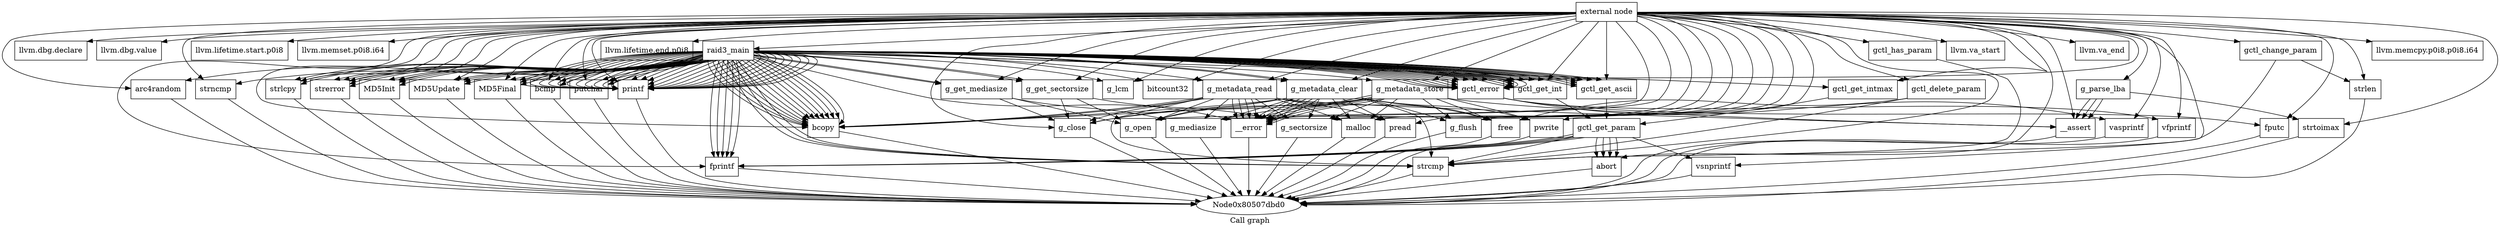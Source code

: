 digraph "Call graph" {
	label="Call graph";

	Node0x80507dba0 [shape=record,label="{external node}"];
	Node0x80507dba0 -> Node0x80507dc30;
	Node0x80507dba0 -> Node0x80507e5f0;
	Node0x80507dba0 -> Node0x80507e650;
	Node0x80507dba0 -> Node0x80507dd50;
	Node0x80507dba0 -> Node0x80507e6b0;
	Node0x80507dba0 -> Node0x80507e710;
	Node0x80507dba0 -> Node0x80507de70;
	Node0x80507dba0 -> Node0x80507ded0;
	Node0x80507dba0 -> Node0x80507e050;
	Node0x80507dba0 -> Node0x80507e0b0;
	Node0x80507dba0 -> Node0x80507e1d0;
	Node0x80507dba0 -> Node0x80507e230;
	Node0x80507dba0 -> Node0x80507e290;
	Node0x80507dba0 -> Node0x80507e2f0;
	Node0x80507dba0 -> Node0x80507e350;
	Node0x80507dba0 -> Node0x80507e3b0;
	Node0x80507dba0 -> Node0x80507e770;
	Node0x80507dba0 -> Node0x80507e470;
	Node0x80507dba0 -> Node0x80507e530;
	Node0x80507dba0 -> Node0x80507e590;
	Node0x80507dba0 -> Node0x80507e110;
	Node0x80507dba0 -> Node0x80507de10;
	Node0x80507dba0 -> Node0x80507e7d0;
	Node0x80507dba0 -> Node0x80507e830;
	Node0x80507dba0 -> Node0x80507e890;
	Node0x80507dba0 -> Node0x80507df90;
	Node0x80507dba0 -> Node0x80507e8f0;
	Node0x80507dba0 -> Node0x80507e950;
	Node0x80507dba0 -> Node0x80507e9b0;
	Node0x80507dba0 -> Node0x80507dff0;
	Node0x80507dba0 -> Node0x80507ea10;
	Node0x80507dba0 -> Node0x80507e4d0;
	Node0x80507dba0 -> Node0x80507ea70;
	Node0x80507dba0 -> Node0x80507ead0;
	Node0x80507dba0 -> Node0x80507eb30;
	Node0x80507dba0 -> Node0x80507e410;
	Node0x80507dba0 -> Node0x80507eb90;
	Node0x80507dba0 -> Node0x80507ebf0;
	Node0x80507dba0 -> Node0x80507e170;
	Node0x80507dba0 -> Node0x80507dcf0;
	Node0x80507dba0 -> Node0x80507ed70;
	Node0x80507dba0 -> Node0x80507ec50;
	Node0x80507dba0 -> Node0x80507ecb0;
	Node0x80507dba0 -> Node0x80507ed10;
	Node0x80507dba0 -> Node0x80507edd0;
	Node0x80507dba0 -> Node0x80507ddb0;
	Node0x80507dba0 -> Node0x80507ee90;
	Node0x80507dba0 -> Node0x80507eef0;
	Node0x80507dba0 -> Node0x80507df30;
	Node0x80507dba0 -> Node0x80507dc90;
	Node0x80507dba0 -> Node0x80507ef50;
	Node0x80507dba0 -> Node0x80507efb0;
	Node0x80507dba0 -> Node0x80507f010;
	Node0x80507dba0 -> Node0x80507f070;
	Node0x80507dba0 -> Node0x80507f0d0;
	Node0x80507dc30 [shape=record,label="{raid3_main}"];
	Node0x80507dc30 -> Node0x80507dc90;
	Node0x80507dc30 -> Node0x80507dcf0;
	Node0x80507dc30 -> Node0x80507dd50;
	Node0x80507dc30 -> Node0x80507ddb0;
	Node0x80507dc30 -> Node0x80507dcf0;
	Node0x80507dc30 -> Node0x80507de10;
	Node0x80507dc30 -> Node0x80507dcf0;
	Node0x80507dc30 -> Node0x80507de70;
	Node0x80507dc30 -> Node0x80507dc90;
	Node0x80507dc30 -> Node0x80507de70;
	Node0x80507dc30 -> Node0x80507ded0;
	Node0x80507dc30 -> Node0x80507ddb0;
	Node0x80507dc30 -> Node0x80507ddb0;
	Node0x80507dc30 -> Node0x80507ddb0;
	Node0x80507dc30 -> Node0x80507ddb0;
	Node0x80507dc30 -> Node0x80507dcf0;
	Node0x80507dc30 -> Node0x80507ddb0;
	Node0x80507dc30 -> Node0x80507df30;
	Node0x80507dc30 -> Node0x80507dc90;
	Node0x80507dc30 -> Node0x80507df90;
	Node0x80507dc30 -> Node0x80507dff0;
	Node0x80507dc30 -> Node0x80507e050;
	Node0x80507dc30 -> Node0x80507e0b0;
	Node0x80507dc30 -> Node0x80507dcf0;
	Node0x80507dc30 -> Node0x80507e110;
	Node0x80507dc30 -> Node0x80507dcf0;
	Node0x80507dc30 -> Node0x80507dc90;
	Node0x80507dc30 -> Node0x80507e170;
	Node0x80507dc30 -> Node0x80507e0b0;
	Node0x80507dc30 -> Node0x80507dcf0;
	Node0x80507dc30 -> Node0x80507dc90;
	Node0x80507dc30 -> Node0x80507df90;
	Node0x80507dc30 -> Node0x80507dff0;
	Node0x80507dc30 -> Node0x80507e1d0;
	Node0x80507dc30 -> Node0x80507e230;
	Node0x80507dc30 -> Node0x80507de70;
	Node0x80507dc30 -> Node0x80507e290;
	Node0x80507dc30 -> Node0x80507e290;
	Node0x80507dc30 -> Node0x80507e290;
	Node0x80507dc30 -> Node0x80507e2f0;
	Node0x80507dc30 -> Node0x80507e350;
	Node0x80507dc30 -> Node0x80507e3b0;
	Node0x80507dc30 -> Node0x80507e290;
	Node0x80507dc30 -> Node0x80507e410;
	Node0x80507dc30 -> Node0x80507e0b0;
	Node0x80507dc30 -> Node0x80507e1d0;
	Node0x80507dc30 -> Node0x80507dcf0;
	Node0x80507dc30 -> Node0x80507e470;
	Node0x80507dc30 -> Node0x80507dd50;
	Node0x80507dc30 -> Node0x80507ddb0;
	Node0x80507dc30 -> Node0x80507dcf0;
	Node0x80507dc30 -> Node0x80507dc90;
	Node0x80507dc30 -> Node0x80507e170;
	Node0x80507dc30 -> Node0x80507e0b0;
	Node0x80507dc30 -> Node0x80507e1d0;
	Node0x80507dc30 -> Node0x80507dcf0;
	Node0x80507dc30 -> Node0x80507e470;
	Node0x80507dc30 -> Node0x80507dd50;
	Node0x80507dc30 -> Node0x80507ddb0;
	Node0x80507dc30 -> Node0x80507dcf0;
	Node0x80507dc30 -> Node0x80507dc90;
	Node0x80507dc30 -> Node0x80507e4d0;
	Node0x80507dc30 -> Node0x80507e0b0;
	Node0x80507dc30 -> Node0x80507e1d0;
	Node0x80507dc30 -> Node0x80507dcf0;
	Node0x80507dc30 -> Node0x80507e290;
	Node0x80507dc30 -> Node0x80507e290;
	Node0x80507dc30 -> Node0x80507e290;
	Node0x80507dc30 -> Node0x80507e290;
	Node0x80507dc30 -> Node0x80507e2f0;
	Node0x80507dc30 -> Node0x80507e350;
	Node0x80507dc30 -> Node0x80507e3b0;
	Node0x80507dc30 -> Node0x80507e530;
	Node0x80507dc30 -> Node0x80507e290;
	Node0x80507dc30 -> Node0x80507e290;
	Node0x80507dc30 -> Node0x80507e290;
	Node0x80507dc30 -> Node0x80507e2f0;
	Node0x80507dc30 -> Node0x80507e350;
	Node0x80507dc30 -> Node0x80507e3b0;
	Node0x80507dc30 -> Node0x80507e530;
	Node0x80507dc30 -> Node0x80507e290;
	Node0x80507dc30 -> Node0x80507e290;
	Node0x80507dc30 -> Node0x80507e290;
	Node0x80507dc30 -> Node0x80507e2f0;
	Node0x80507dc30 -> Node0x80507e350;
	Node0x80507dc30 -> Node0x80507e3b0;
	Node0x80507dc30 -> Node0x80507e530;
	Node0x80507dc30 -> Node0x80507e1d0;
	Node0x80507dc30 -> Node0x80507dcf0;
	Node0x80507dc30 -> Node0x80507e470;
	Node0x80507dc30 -> Node0x80507e470;
	Node0x80507dc30 -> Node0x80507e470;
	Node0x80507dc30 -> Node0x80507e470;
	Node0x80507dc30 -> Node0x80507e470;
	Node0x80507dc30 -> Node0x80507e470;
	Node0x80507dc30 -> Node0x80507e470;
	Node0x80507dc30 -> Node0x80507e470;
	Node0x80507dc30 -> Node0x80507e470;
	Node0x80507dc30 -> Node0x80507e470;
	Node0x80507dc30 -> Node0x80507e470;
	Node0x80507dc30 -> Node0x80507e470;
	Node0x80507dc30 -> Node0x80507e470;
	Node0x80507dc30 -> Node0x80507e470;
	Node0x80507dc30 -> Node0x80507e470;
	Node0x80507dc30 -> Node0x80507e470;
	Node0x80507dc30 -> Node0x80507e470;
	Node0x80507dc30 -> Node0x80507e470;
	Node0x80507dc30 -> Node0x80507e590;
	Node0x80507dc30 -> Node0x80507e470;
	Node0x80507dc30 -> Node0x80507e470;
	Node0x80507dc30 -> Node0x80507e470;
	Node0x80507dc30 -> Node0x80507e470;
	Node0x80507dc30 -> Node0x80507e470;
	Node0x80507dc30 -> Node0x80507e590;
	Node0x80507dc30 -> Node0x80507e470;
	Node0x80507dc30 -> Node0x80507e470;
	Node0x80507dc30 -> Node0x80507e470;
	Node0x80507dc30 -> Node0x80507e590;
	Node0x80507dc30 -> Node0x80507dcf0;
	Node0x80507e5f0 [shape=record,label="{llvm.dbg.declare}"];
	Node0x80507e650 [shape=record,label="{llvm.dbg.value}"];
	Node0x80507dd50 [shape=record,label="{strcmp}"];
	Node0x80507dd50 -> Node0x80507dbd0;
	Node0x80507e6b0 [shape=record,label="{llvm.lifetime.start.p0i8}"];
	Node0x80507e710 [shape=record,label="{llvm.memset.p0i8.i64}"];
	Node0x80507de70 [shape=record,label="{strlcpy}"];
	Node0x80507de70 -> Node0x80507dbd0;
	Node0x80507ded0 [shape=record,label="{arc4random}"];
	Node0x80507ded0 -> Node0x80507dbd0;
	Node0x80507e050 [shape=record,label="{__error}"];
	Node0x80507e050 -> Node0x80507dbd0;
	Node0x80507e0b0 [shape=record,label="{strerror}"];
	Node0x80507e0b0 -> Node0x80507dbd0;
	Node0x80507e1d0 [shape=record,label="{fprintf}"];
	Node0x80507e1d0 -> Node0x80507dbd0;
	Node0x80507e230 [shape=record,label="{strncmp}"];
	Node0x80507e230 -> Node0x80507dbd0;
	Node0x80507e290 [shape=record,label="{bcopy}"];
	Node0x80507e290 -> Node0x80507dbd0;
	Node0x80507e2f0 [shape=record,label="{MD5Init}"];
	Node0x80507e2f0 -> Node0x80507dbd0;
	Node0x80507e350 [shape=record,label="{MD5Update}"];
	Node0x80507e350 -> Node0x80507dbd0;
	Node0x80507e3b0 [shape=record,label="{MD5Final}"];
	Node0x80507e3b0 -> Node0x80507dbd0;
	Node0x80507e770 [shape=record,label="{llvm.lifetime.end.p0i8}"];
	Node0x80507e470 [shape=record,label="{printf}"];
	Node0x80507e470 -> Node0x80507dbd0;
	Node0x80507e530 [shape=record,label="{bcmp}"];
	Node0x80507e530 -> Node0x80507dbd0;
	Node0x80507e590 [shape=record,label="{putchar}"];
	Node0x80507e590 -> Node0x80507dbd0;
	Node0x80507e110 [shape=record,label="{g_lcm}"];
	Node0x80507de10 [shape=record,label="{bitcount32}"];
	Node0x80507e7d0 [shape=record,label="{g_parse_lba}"];
	Node0x80507e7d0 -> Node0x80507e830;
	Node0x80507e7d0 -> Node0x80507e830;
	Node0x80507e7d0 -> Node0x80507e830;
	Node0x80507e7d0 -> Node0x80507e890;
	Node0x80507e830 [shape=record,label="{__assert}"];
	Node0x80507e830 -> Node0x80507dbd0;
	Node0x80507e890 [shape=record,label="{strtoimax}"];
	Node0x80507e890 -> Node0x80507dbd0;
	Node0x80507df90 [shape=record,label="{g_get_mediasize}"];
	Node0x80507df90 -> Node0x80507e8f0;
	Node0x80507df90 -> Node0x80507e950;
	Node0x80507df90 -> Node0x80507e9b0;
	Node0x80507e8f0 [shape=record,label="{g_open}"];
	Node0x80507e8f0 -> Node0x80507dbd0;
	Node0x80507e950 [shape=record,label="{g_mediasize}"];
	Node0x80507e950 -> Node0x80507dbd0;
	Node0x80507e9b0 [shape=record,label="{g_close}"];
	Node0x80507e9b0 -> Node0x80507dbd0;
	Node0x80507dff0 [shape=record,label="{g_get_sectorsize}"];
	Node0x80507dff0 -> Node0x80507e8f0;
	Node0x80507dff0 -> Node0x80507ea10;
	Node0x80507dff0 -> Node0x80507e9b0;
	Node0x80507ea10 [shape=record,label="{g_sectorsize}"];
	Node0x80507ea10 -> Node0x80507dbd0;
	Node0x80507e4d0 [shape=record,label="{g_metadata_read}"];
	Node0x80507e4d0 -> Node0x80507e8f0;
	Node0x80507e4d0 -> Node0x80507e050;
	Node0x80507e4d0 -> Node0x80507e950;
	Node0x80507e4d0 -> Node0x80507e050;
	Node0x80507e4d0 -> Node0x80507ea10;
	Node0x80507e4d0 -> Node0x80507e050;
	Node0x80507e4d0 -> Node0x80507e830;
	Node0x80507e4d0 -> Node0x80507ea70;
	Node0x80507e4d0 -> Node0x80507ead0;
	Node0x80507e4d0 -> Node0x80507e050;
	Node0x80507e4d0 -> Node0x80507e290;
	Node0x80507e4d0 -> Node0x80507dd50;
	Node0x80507e4d0 -> Node0x80507e290;
	Node0x80507e4d0 -> Node0x80507eb30;
	Node0x80507e4d0 -> Node0x80507e9b0;
	Node0x80507ea70 [shape=record,label="{malloc}"];
	Node0x80507ea70 -> Node0x80507dbd0;
	Node0x80507ead0 [shape=record,label="{pread}"];
	Node0x80507ead0 -> Node0x80507dbd0;
	Node0x80507eb30 [shape=record,label="{free}"];
	Node0x80507eb30 -> Node0x80507dbd0;
	Node0x80507e410 [shape=record,label="{g_metadata_store}"];
	Node0x80507e410 -> Node0x80507e8f0;
	Node0x80507e410 -> Node0x80507e050;
	Node0x80507e410 -> Node0x80507e950;
	Node0x80507e410 -> Node0x80507e050;
	Node0x80507e410 -> Node0x80507ea10;
	Node0x80507e410 -> Node0x80507e050;
	Node0x80507e410 -> Node0x80507e830;
	Node0x80507e410 -> Node0x80507ea70;
	Node0x80507e410 -> Node0x80507e290;
	Node0x80507e410 -> Node0x80507eb90;
	Node0x80507e410 -> Node0x80507e050;
	Node0x80507e410 -> Node0x80507ebf0;
	Node0x80507e410 -> Node0x80507eb30;
	Node0x80507e410 -> Node0x80507e9b0;
	Node0x80507eb90 [shape=record,label="{pwrite}"];
	Node0x80507eb90 -> Node0x80507dbd0;
	Node0x80507ebf0 [shape=record,label="{g_flush}"];
	Node0x80507ebf0 -> Node0x80507dbd0;
	Node0x80507e170 [shape=record,label="{g_metadata_clear}"];
	Node0x80507e170 -> Node0x80507e8f0;
	Node0x80507e170 -> Node0x80507e050;
	Node0x80507e170 -> Node0x80507e950;
	Node0x80507e170 -> Node0x80507e050;
	Node0x80507e170 -> Node0x80507ea10;
	Node0x80507e170 -> Node0x80507e050;
	Node0x80507e170 -> Node0x80507ea70;
	Node0x80507e170 -> Node0x80507ead0;
	Node0x80507e170 -> Node0x80507e050;
	Node0x80507e170 -> Node0x80507e290;
	Node0x80507e170 -> Node0x80507dd50;
	Node0x80507e170 -> Node0x80507eb90;
	Node0x80507e170 -> Node0x80507e050;
	Node0x80507e170 -> Node0x80507ebf0;
	Node0x80507e170 -> Node0x80507eb30;
	Node0x80507e170 -> Node0x80507e9b0;
	Node0x80507dcf0 [shape=record,label="{gctl_error}"];
	Node0x80507dcf0 -> Node0x80507ec50;
	Node0x80507dcf0 -> Node0x80507ecb0;
	Node0x80507dcf0 -> Node0x80507ed10;
	Node0x80507ed70 [shape=record,label="{llvm.va_start}"];
	Node0x80507ec50 [shape=record,label="{vasprintf}"];
	Node0x80507ec50 -> Node0x80507dbd0;
	Node0x80507ecb0 [shape=record,label="{vfprintf}"];
	Node0x80507ecb0 -> Node0x80507dbd0;
	Node0x80507ed10 [shape=record,label="{fputc}"];
	Node0x80507ed10 -> Node0x80507dbd0;
	Node0x80507edd0 [shape=record,label="{llvm.va_end}"];
	Node0x80507ddb0 [shape=record,label="{gctl_get_int}"];
	Node0x80507ddb0 -> Node0x80507ee30;
	Node0x80507ee30 [shape=record,label="{gctl_get_param}"];
	Node0x80507ee30 -> Node0x80507ee90;
	Node0x80507ee30 -> Node0x80507dd50;
	Node0x80507ee30 -> Node0x80507e1d0;
	Node0x80507ee30 -> Node0x80507eef0;
	Node0x80507ee30 -> Node0x80507e1d0;
	Node0x80507ee30 -> Node0x80507eef0;
	Node0x80507ee30 -> Node0x80507e1d0;
	Node0x80507ee30 -> Node0x80507eef0;
	Node0x80507ee30 -> Node0x80507e1d0;
	Node0x80507ee30 -> Node0x80507eef0;
	Node0x80507ee90 [shape=record,label="{vsnprintf}"];
	Node0x80507ee90 -> Node0x80507dbd0;
	Node0x80507eef0 [shape=record,label="{abort}"];
	Node0x80507eef0 -> Node0x80507dbd0;
	Node0x80507df30 [shape=record,label="{gctl_get_intmax}"];
	Node0x80507df30 -> Node0x80507ee30;
	Node0x80507dc90 [shape=record,label="{gctl_get_ascii}"];
	Node0x80507dc90 -> Node0x80507ee30;
	Node0x80507ef50 [shape=record,label="{gctl_change_param}"];
	Node0x80507ef50 -> Node0x80507dd50;
	Node0x80507ef50 -> Node0x80507efb0;
	Node0x80507efb0 [shape=record,label="{strlen}"];
	Node0x80507efb0 -> Node0x80507dbd0;
	Node0x80507f010 [shape=record,label="{gctl_delete_param}"];
	Node0x80507f010 -> Node0x80507dd50;
	Node0x80507f010 -> Node0x80507eb30;
	Node0x80507f070 [shape=record,label="{llvm.memcpy.p0i8.p0i8.i64}"];
	Node0x80507f0d0 [shape=record,label="{gctl_has_param}"];
	Node0x80507f0d0 -> Node0x80507dd50;
}
